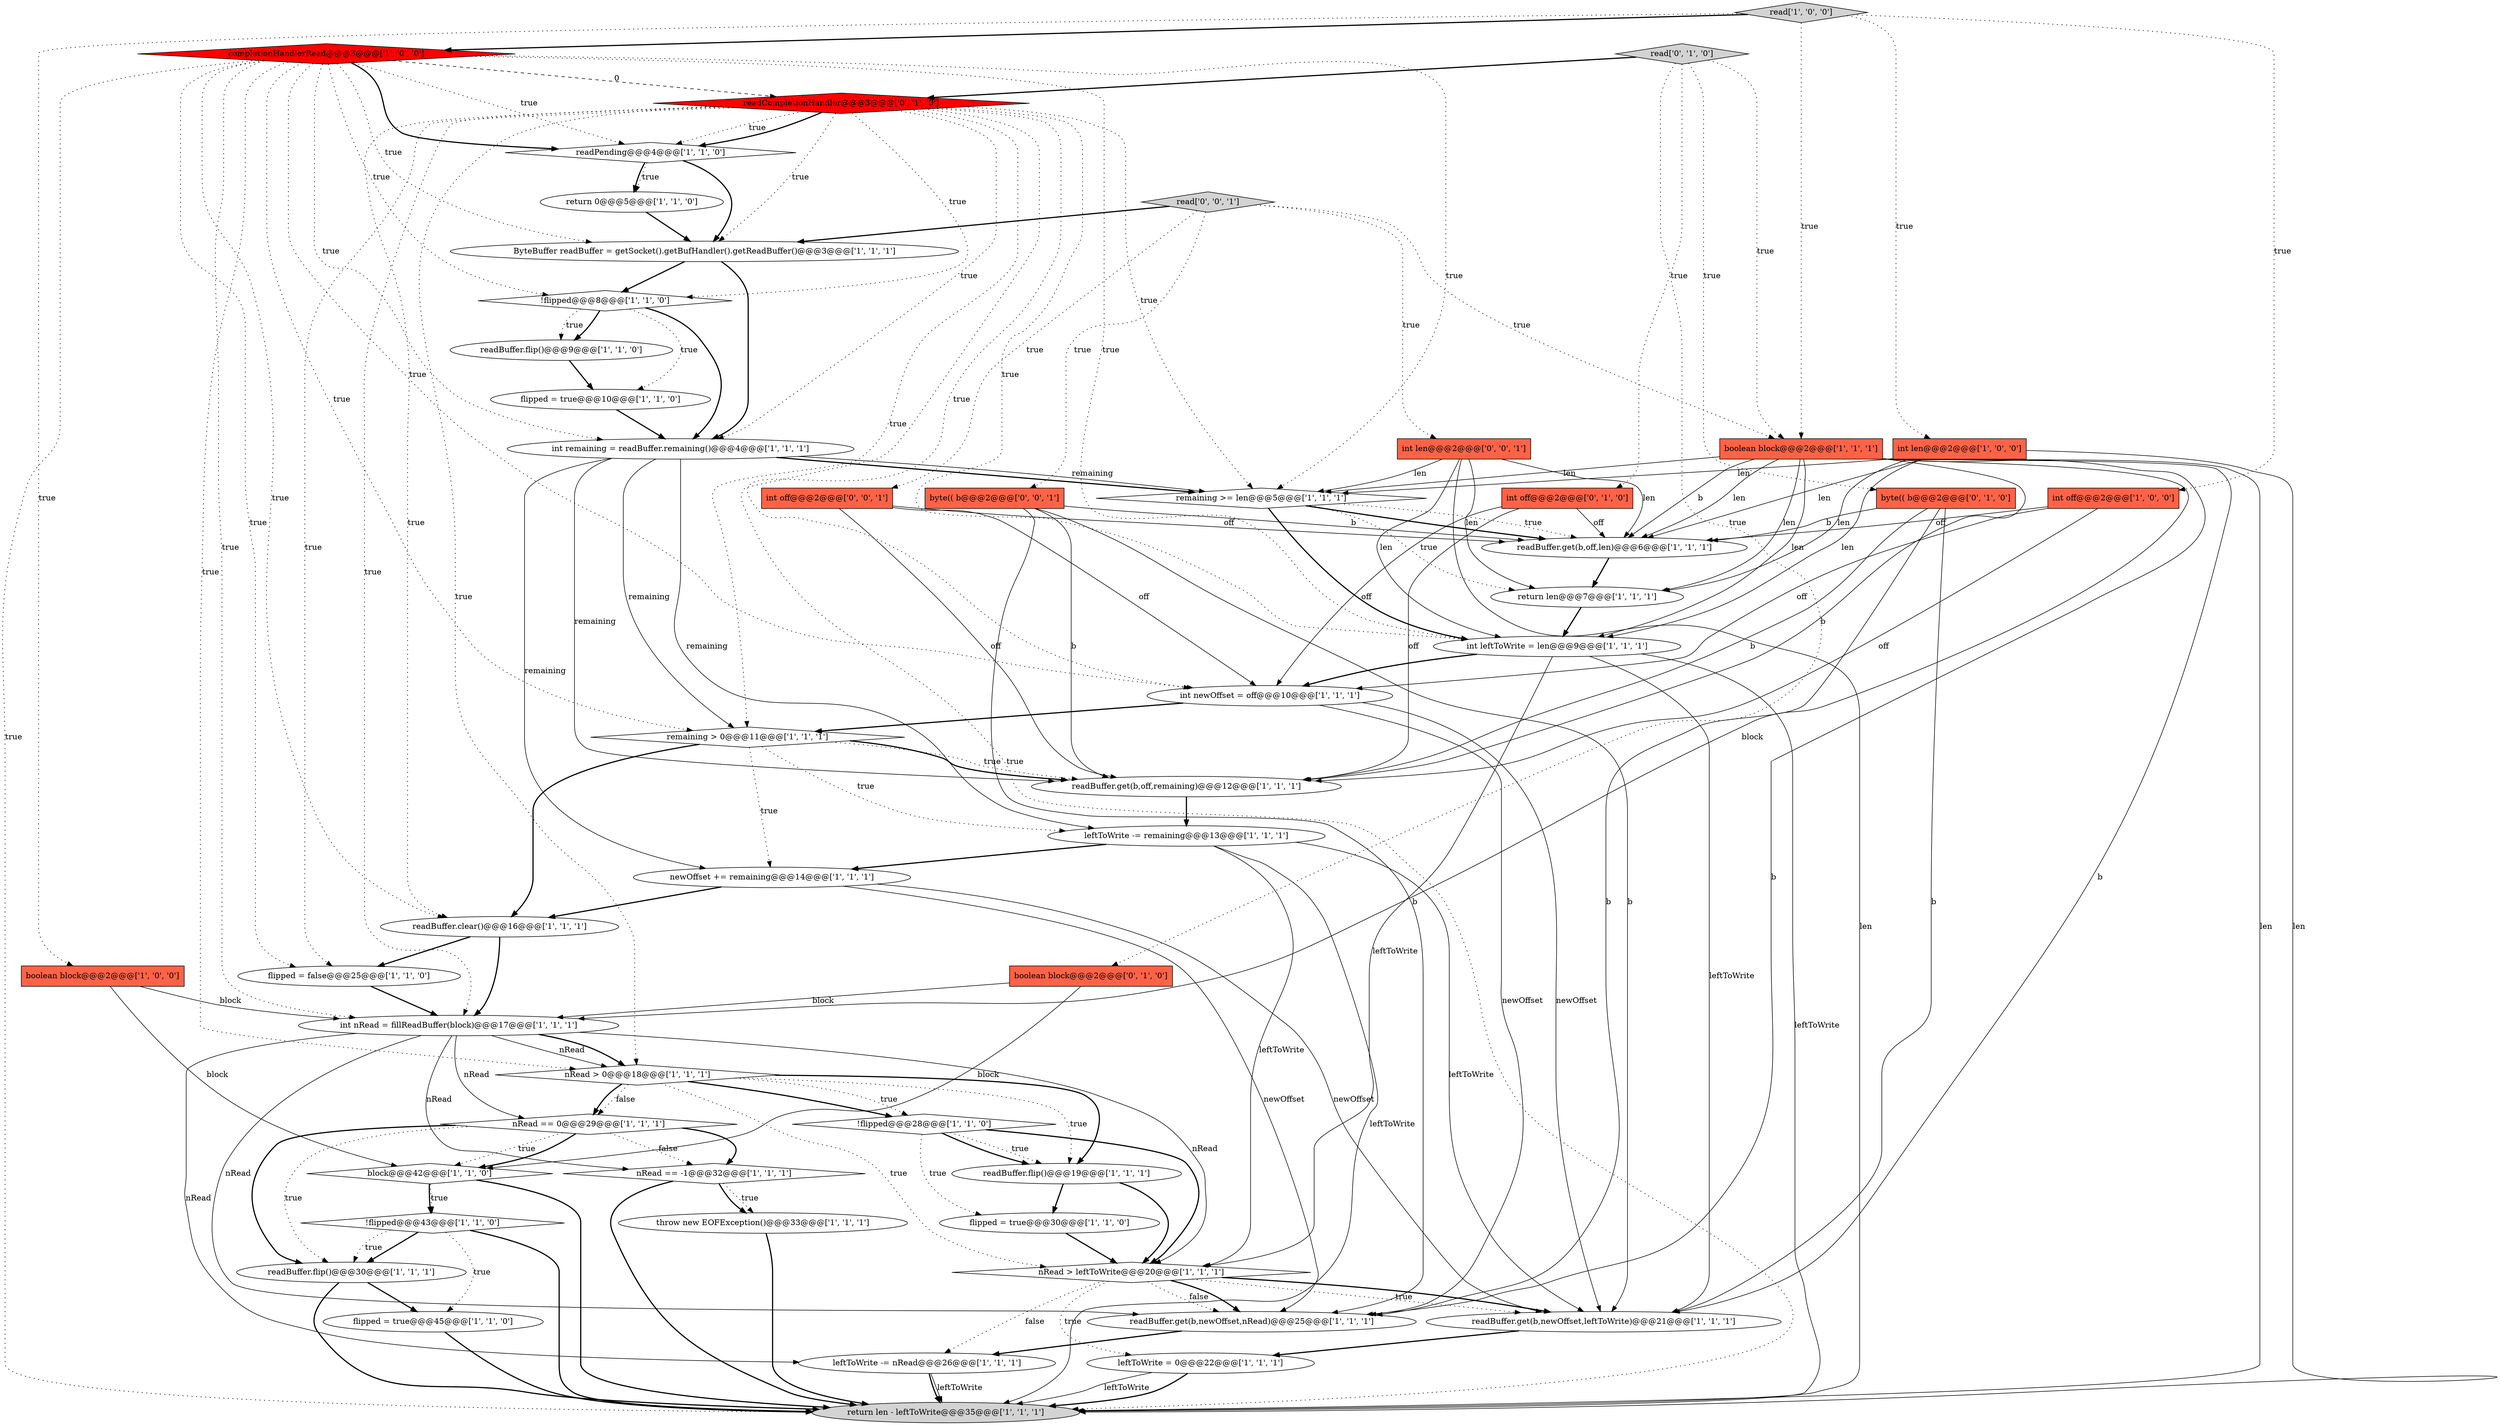digraph {
0 [style = filled, label = "block@@@42@@@['1', '1', '0']", fillcolor = white, shape = diamond image = "AAA0AAABBB1BBB"];
20 [style = filled, label = "int off@@@2@@@['1', '0', '0']", fillcolor = tomato, shape = box image = "AAA0AAABBB1BBB"];
3 [style = filled, label = "ByteBuffer readBuffer = getSocket().getBufHandler().getReadBuffer()@@@3@@@['1', '1', '1']", fillcolor = white, shape = ellipse image = "AAA0AAABBB1BBB"];
23 [style = filled, label = "!flipped@@@43@@@['1', '1', '0']", fillcolor = white, shape = diamond image = "AAA0AAABBB1BBB"];
26 [style = filled, label = "remaining >= len@@@5@@@['1', '1', '1']", fillcolor = white, shape = diamond image = "AAA0AAABBB1BBB"];
27 [style = filled, label = "throw new EOFException()@@@33@@@['1', '1', '1']", fillcolor = white, shape = ellipse image = "AAA0AAABBB1BBB"];
14 [style = filled, label = "int nRead = fillReadBuffer(block)@@@17@@@['1', '1', '1']", fillcolor = white, shape = ellipse image = "AAA0AAABBB1BBB"];
39 [style = filled, label = "readBuffer.get(b,newOffset,nRead)@@@25@@@['1', '1', '1']", fillcolor = white, shape = ellipse image = "AAA0AAABBB1BBB"];
42 [style = filled, label = "readCompletionHandler@@@3@@@['0', '1', '0']", fillcolor = red, shape = diamond image = "AAA1AAABBB2BBB"];
24 [style = filled, label = "flipped = false@@@25@@@['1', '1', '0']", fillcolor = white, shape = ellipse image = "AAA0AAABBB1BBB"];
18 [style = filled, label = "leftToWrite -= nRead@@@26@@@['1', '1', '1']", fillcolor = white, shape = ellipse image = "AAA0AAABBB1BBB"];
32 [style = filled, label = "readBuffer.flip()@@@30@@@['1', '1', '1']", fillcolor = white, shape = ellipse image = "AAA0AAABBB1BBB"];
33 [style = filled, label = "int newOffset = off@@@10@@@['1', '1', '1']", fillcolor = white, shape = ellipse image = "AAA0AAABBB1BBB"];
40 [style = filled, label = "newOffset += remaining@@@14@@@['1', '1', '1']", fillcolor = white, shape = ellipse image = "AAA0AAABBB1BBB"];
15 [style = filled, label = "nRead == -1@@@32@@@['1', '1', '1']", fillcolor = white, shape = diamond image = "AAA0AAABBB1BBB"];
25 [style = filled, label = "boolean block@@@2@@@['1', '1', '1']", fillcolor = tomato, shape = box image = "AAA0AAABBB1BBB"];
44 [style = filled, label = "boolean block@@@2@@@['0', '1', '0']", fillcolor = tomato, shape = box image = "AAA0AAABBB2BBB"];
30 [style = filled, label = "readBuffer.get(b,off,len)@@@6@@@['1', '1', '1']", fillcolor = white, shape = ellipse image = "AAA0AAABBB1BBB"];
5 [style = filled, label = "return len - leftToWrite@@@35@@@['1', '1', '1']", fillcolor = lightgray, shape = ellipse image = "AAA0AAABBB1BBB"];
17 [style = filled, label = "leftToWrite = 0@@@22@@@['1', '1', '1']", fillcolor = white, shape = ellipse image = "AAA0AAABBB1BBB"];
29 [style = filled, label = "int leftToWrite = len@@@9@@@['1', '1', '1']", fillcolor = white, shape = ellipse image = "AAA0AAABBB1BBB"];
36 [style = filled, label = "completionHandlerRead@@@3@@@['1', '0', '0']", fillcolor = red, shape = diamond image = "AAA1AAABBB1BBB"];
8 [style = filled, label = "readBuffer.clear()@@@16@@@['1', '1', '1']", fillcolor = white, shape = ellipse image = "AAA0AAABBB1BBB"];
21 [style = filled, label = "readBuffer.get(b,off,remaining)@@@12@@@['1', '1', '1']", fillcolor = white, shape = ellipse image = "AAA0AAABBB1BBB"];
35 [style = filled, label = "flipped = true@@@45@@@['1', '1', '0']", fillcolor = white, shape = ellipse image = "AAA0AAABBB1BBB"];
9 [style = filled, label = "return 0@@@5@@@['1', '1', '0']", fillcolor = white, shape = ellipse image = "AAA0AAABBB1BBB"];
48 [style = filled, label = "read['0', '0', '1']", fillcolor = lightgray, shape = diamond image = "AAA0AAABBB3BBB"];
10 [style = filled, label = "int remaining = readBuffer.remaining()@@@4@@@['1', '1', '1']", fillcolor = white, shape = ellipse image = "AAA0AAABBB1BBB"];
19 [style = filled, label = "read['1', '0', '0']", fillcolor = lightgray, shape = diamond image = "AAA0AAABBB1BBB"];
46 [style = filled, label = "int off@@@2@@@['0', '1', '0']", fillcolor = tomato, shape = box image = "AAA0AAABBB2BBB"];
7 [style = filled, label = "flipped = true@@@10@@@['1', '1', '0']", fillcolor = white, shape = ellipse image = "AAA0AAABBB1BBB"];
45 [style = filled, label = "read['0', '1', '0']", fillcolor = lightgray, shape = diamond image = "AAA0AAABBB2BBB"];
38 [style = filled, label = "return len@@@7@@@['1', '1', '1']", fillcolor = white, shape = ellipse image = "AAA0AAABBB1BBB"];
41 [style = filled, label = "flipped = true@@@30@@@['1', '1', '0']", fillcolor = white, shape = ellipse image = "AAA0AAABBB1BBB"];
6 [style = filled, label = "int len@@@2@@@['1', '0', '0']", fillcolor = tomato, shape = box image = "AAA0AAABBB1BBB"];
11 [style = filled, label = "readBuffer.flip()@@@9@@@['1', '1', '0']", fillcolor = white, shape = ellipse image = "AAA0AAABBB1BBB"];
43 [style = filled, label = "byte(( b@@@2@@@['0', '1', '0']", fillcolor = tomato, shape = box image = "AAA0AAABBB2BBB"];
49 [style = filled, label = "int len@@@2@@@['0', '0', '1']", fillcolor = tomato, shape = box image = "AAA0AAABBB3BBB"];
13 [style = filled, label = "boolean block@@@2@@@['1', '0', '0']", fillcolor = tomato, shape = box image = "AAA0AAABBB1BBB"];
34 [style = filled, label = "nRead > 0@@@18@@@['1', '1', '1']", fillcolor = white, shape = diamond image = "AAA0AAABBB1BBB"];
28 [style = filled, label = "readPending@@@4@@@['1', '1', '0']", fillcolor = white, shape = diamond image = "AAA0AAABBB1BBB"];
37 [style = filled, label = "!flipped@@@28@@@['1', '1', '0']", fillcolor = white, shape = diamond image = "AAA0AAABBB1BBB"];
50 [style = filled, label = "int off@@@2@@@['0', '0', '1']", fillcolor = tomato, shape = box image = "AAA0AAABBB3BBB"];
16 [style = filled, label = "readBuffer.flip()@@@19@@@['1', '1', '1']", fillcolor = white, shape = ellipse image = "AAA0AAABBB1BBB"];
12 [style = filled, label = "nRead > leftToWrite@@@20@@@['1', '1', '1']", fillcolor = white, shape = diamond image = "AAA0AAABBB1BBB"];
47 [style = filled, label = "byte(( b@@@2@@@['0', '0', '1']", fillcolor = tomato, shape = box image = "AAA0AAABBB3BBB"];
1 [style = filled, label = "!flipped@@@8@@@['1', '1', '0']", fillcolor = white, shape = diamond image = "AAA0AAABBB1BBB"];
2 [style = filled, label = "remaining > 0@@@11@@@['1', '1', '1']", fillcolor = white, shape = diamond image = "AAA0AAABBB1BBB"];
31 [style = filled, label = "readBuffer.get(b,newOffset,leftToWrite)@@@21@@@['1', '1', '1']", fillcolor = white, shape = ellipse image = "AAA0AAABBB1BBB"];
4 [style = filled, label = "nRead == 0@@@29@@@['1', '1', '1']", fillcolor = white, shape = diamond image = "AAA0AAABBB1BBB"];
22 [style = filled, label = "leftToWrite -= remaining@@@13@@@['1', '1', '1']", fillcolor = white, shape = ellipse image = "AAA0AAABBB1BBB"];
36->8 [style = dotted, label="true"];
32->35 [style = bold, label=""];
34->12 [style = dotted, label="true"];
25->29 [style = solid, label="len"];
48->3 [style = bold, label=""];
6->30 [style = solid, label="len"];
2->22 [style = dotted, label="true"];
4->15 [style = bold, label=""];
14->39 [style = solid, label="nRead"];
36->28 [style = bold, label=""];
28->9 [style = bold, label=""];
19->36 [style = bold, label=""];
33->31 [style = solid, label="newOffset"];
40->31 [style = solid, label="newOffset"];
44->14 [style = solid, label="block"];
16->41 [style = bold, label=""];
39->18 [style = bold, label=""];
40->8 [style = bold, label=""];
12->39 [style = dotted, label="false"];
20->33 [style = solid, label="off"];
49->29 [style = solid, label="len"];
26->30 [style = dotted, label="true"];
48->25 [style = dotted, label="true"];
45->42 [style = bold, label=""];
42->33 [style = dotted, label="true"];
28->3 [style = bold, label=""];
43->39 [style = solid, label="b"];
27->5 [style = bold, label=""];
47->39 [style = solid, label="b"];
36->24 [style = dotted, label="true"];
34->37 [style = dotted, label="true"];
45->43 [style = dotted, label="true"];
25->38 [style = solid, label="len"];
36->14 [style = dotted, label="true"];
29->12 [style = solid, label="leftToWrite"];
6->29 [style = solid, label="len"];
49->38 [style = solid, label="len"];
42->3 [style = dotted, label="true"];
12->17 [style = dotted, label="true"];
17->5 [style = bold, label=""];
4->32 [style = bold, label=""];
42->26 [style = dotted, label="true"];
12->31 [style = dotted, label="true"];
50->30 [style = solid, label="off"];
10->21 [style = solid, label="remaining"];
29->31 [style = solid, label="leftToWrite"];
4->0 [style = dotted, label="true"];
36->2 [style = dotted, label="true"];
29->5 [style = solid, label="leftToWrite"];
10->26 [style = bold, label=""];
2->21 [style = dotted, label="true"];
45->44 [style = dotted, label="true"];
43->31 [style = solid, label="b"];
22->5 [style = solid, label="leftToWrite"];
4->15 [style = dotted, label="false"];
15->27 [style = dotted, label="true"];
1->11 [style = bold, label=""];
47->30 [style = solid, label="b"];
46->21 [style = solid, label="off"];
42->24 [style = dotted, label="true"];
14->18 [style = solid, label="nRead"];
4->0 [style = bold, label=""];
35->5 [style = bold, label=""];
6->38 [style = solid, label="len"];
3->10 [style = bold, label=""];
22->12 [style = solid, label="leftToWrite"];
18->5 [style = solid, label="leftToWrite"];
14->34 [style = solid, label="nRead"];
49->26 [style = solid, label="len"];
0->23 [style = bold, label=""];
48->47 [style = dotted, label="true"];
43->21 [style = solid, label="b"];
37->41 [style = dotted, label="true"];
21->22 [style = bold, label=""];
36->3 [style = dotted, label="true"];
2->21 [style = bold, label=""];
28->9 [style = dotted, label="true"];
25->30 [style = solid, label="b"];
14->15 [style = solid, label="nRead"];
25->5 [style = solid, label="len"];
36->29 [style = dotted, label="true"];
25->21 [style = solid, label="b"];
4->32 [style = dotted, label="true"];
40->39 [style = solid, label="newOffset"];
34->4 [style = dotted, label="false"];
37->16 [style = bold, label=""];
50->21 [style = solid, label="off"];
12->31 [style = bold, label=""];
8->24 [style = bold, label=""];
23->5 [style = bold, label=""];
3->1 [style = bold, label=""];
45->46 [style = dotted, label="true"];
23->32 [style = bold, label=""];
8->14 [style = bold, label=""];
14->12 [style = solid, label="nRead"];
42->28 [style = dotted, label="true"];
25->26 [style = solid, label="len"];
36->28 [style = dotted, label="true"];
10->26 [style = solid, label="remaining"];
25->30 [style = solid, label="len"];
37->12 [style = bold, label=""];
50->33 [style = solid, label="off"];
49->30 [style = solid, label="len"];
42->2 [style = dotted, label="true"];
6->5 [style = solid, label="len"];
23->32 [style = dotted, label="true"];
33->39 [style = solid, label="newOffset"];
42->1 [style = dotted, label="true"];
42->5 [style = dotted, label="true"];
26->38 [style = dotted, label="true"];
20->30 [style = solid, label="off"];
34->16 [style = bold, label=""];
22->31 [style = solid, label="leftToWrite"];
23->35 [style = dotted, label="true"];
9->3 [style = bold, label=""];
0->23 [style = dotted, label="true"];
6->26 [style = solid, label="len"];
41->12 [style = bold, label=""];
12->39 [style = bold, label=""];
31->17 [style = bold, label=""];
42->28 [style = bold, label=""];
42->29 [style = dotted, label="true"];
42->34 [style = dotted, label="true"];
33->2 [style = bold, label=""];
49->5 [style = solid, label="len"];
36->26 [style = dotted, label="true"];
44->0 [style = solid, label="block"];
20->21 [style = solid, label="off"];
36->33 [style = dotted, label="true"];
37->16 [style = dotted, label="true"];
12->18 [style = dotted, label="false"];
22->40 [style = bold, label=""];
0->5 [style = bold, label=""];
32->5 [style = bold, label=""];
36->1 [style = dotted, label="true"];
30->38 [style = bold, label=""];
19->25 [style = dotted, label="true"];
48->50 [style = dotted, label="true"];
13->0 [style = solid, label="block"];
42->8 [style = dotted, label="true"];
7->10 [style = bold, label=""];
19->20 [style = dotted, label="true"];
14->4 [style = solid, label="nRead"];
26->29 [style = bold, label=""];
1->11 [style = dotted, label="true"];
38->29 [style = bold, label=""];
10->2 [style = solid, label="remaining"];
14->34 [style = bold, label=""];
2->40 [style = dotted, label="true"];
19->13 [style = dotted, label="true"];
10->40 [style = solid, label="remaining"];
25->14 [style = solid, label="block"];
48->49 [style = dotted, label="true"];
17->5 [style = solid, label="leftToWrite"];
46->33 [style = solid, label="off"];
15->5 [style = bold, label=""];
24->14 [style = bold, label=""];
36->10 [style = dotted, label="true"];
26->30 [style = bold, label=""];
1->7 [style = dotted, label="true"];
36->42 [style = dashed, label="0"];
42->10 [style = dotted, label="true"];
29->33 [style = bold, label=""];
42->14 [style = dotted, label="true"];
34->37 [style = bold, label=""];
46->30 [style = solid, label="off"];
18->5 [style = bold, label=""];
45->25 [style = dotted, label="true"];
47->21 [style = solid, label="b"];
43->30 [style = solid, label="b"];
34->4 [style = bold, label=""];
13->14 [style = solid, label="block"];
19->6 [style = dotted, label="true"];
25->39 [style = solid, label="b"];
36->5 [style = dotted, label="true"];
34->16 [style = dotted, label="true"];
10->22 [style = solid, label="remaining"];
1->10 [style = bold, label=""];
36->34 [style = dotted, label="true"];
15->27 [style = bold, label=""];
16->12 [style = bold, label=""];
25->31 [style = solid, label="b"];
11->7 [style = bold, label=""];
47->31 [style = solid, label="b"];
2->8 [style = bold, label=""];
}
